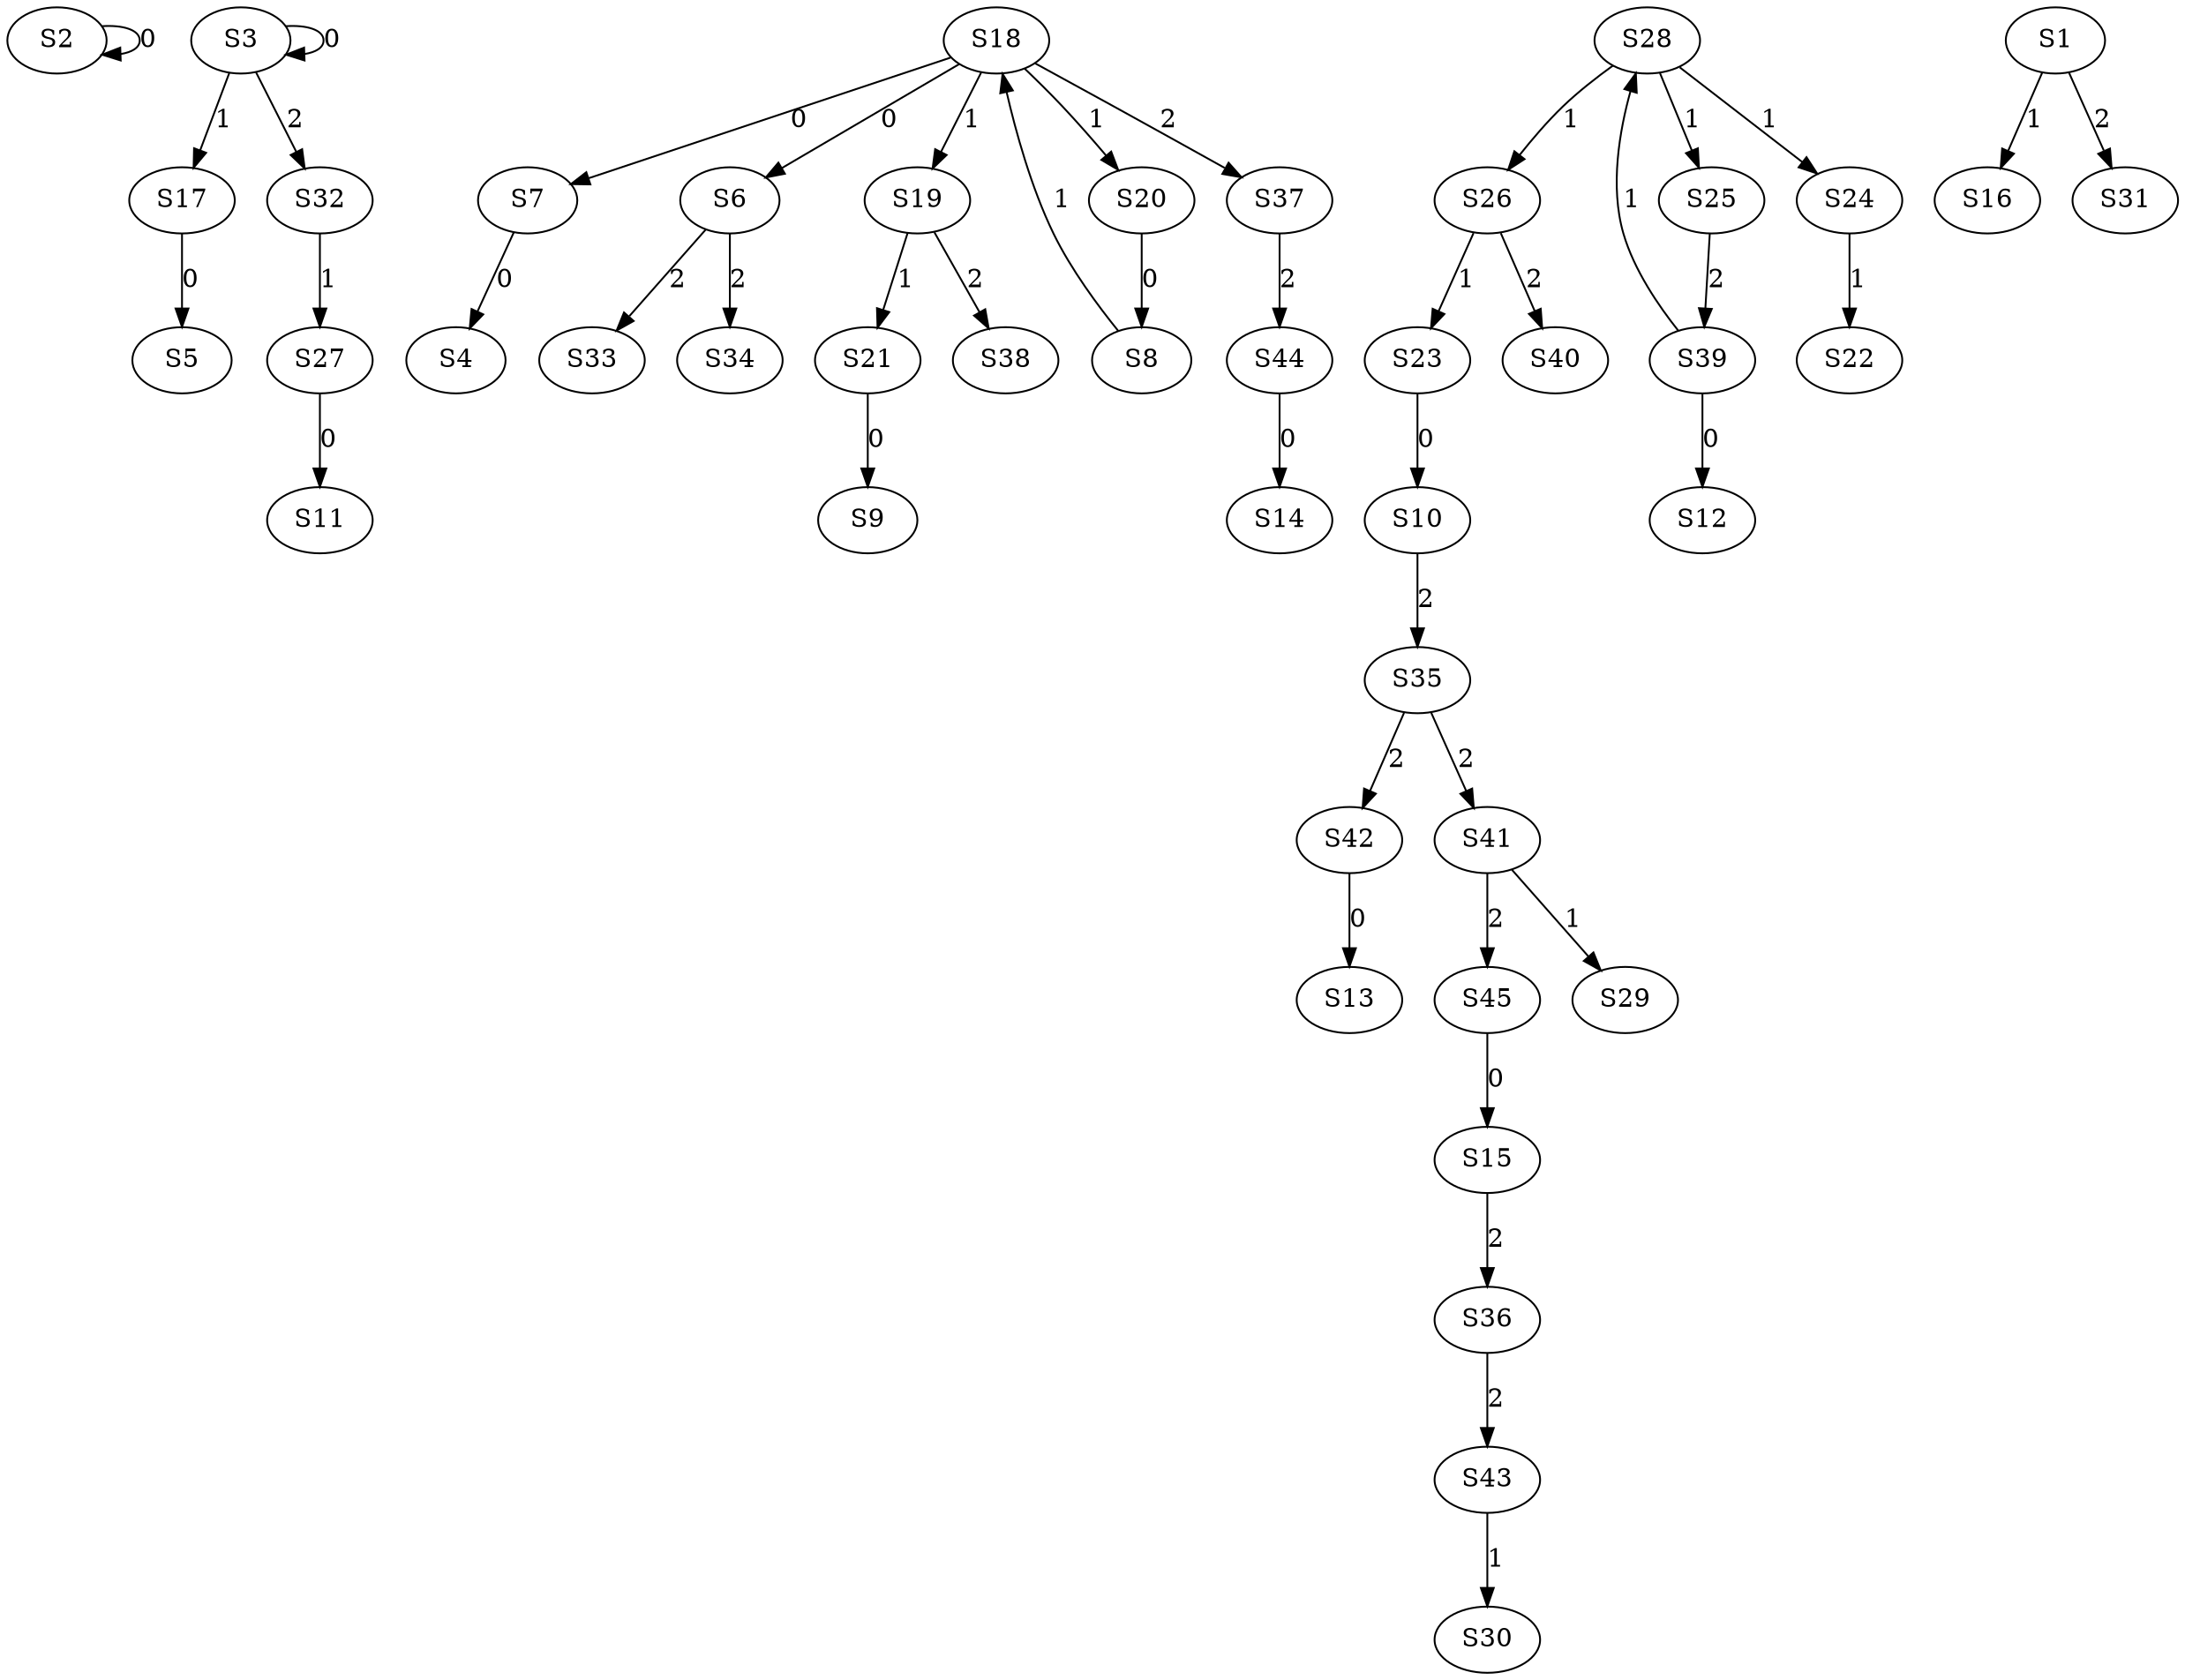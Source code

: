strict digraph {
	S2 -> S2 [ label = 0 ];
	S3 -> S3 [ label = 0 ];
	S7 -> S4 [ label = 0 ];
	S17 -> S5 [ label = 0 ];
	S18 -> S6 [ label = 0 ];
	S18 -> S7 [ label = 0 ];
	S20 -> S8 [ label = 0 ];
	S21 -> S9 [ label = 0 ];
	S23 -> S10 [ label = 0 ];
	S27 -> S11 [ label = 0 ];
	S39 -> S12 [ label = 0 ];
	S42 -> S13 [ label = 0 ];
	S44 -> S14 [ label = 0 ];
	S45 -> S15 [ label = 0 ];
	S1 -> S16 [ label = 1 ];
	S3 -> S17 [ label = 1 ];
	S8 -> S18 [ label = 1 ];
	S18 -> S19 [ label = 1 ];
	S18 -> S20 [ label = 1 ];
	S19 -> S21 [ label = 1 ];
	S24 -> S22 [ label = 1 ];
	S26 -> S23 [ label = 1 ];
	S28 -> S24 [ label = 1 ];
	S28 -> S25 [ label = 1 ];
	S28 -> S26 [ label = 1 ];
	S32 -> S27 [ label = 1 ];
	S39 -> S28 [ label = 1 ];
	S41 -> S29 [ label = 1 ];
	S43 -> S30 [ label = 1 ];
	S1 -> S31 [ label = 2 ];
	S3 -> S32 [ label = 2 ];
	S6 -> S33 [ label = 2 ];
	S6 -> S34 [ label = 2 ];
	S10 -> S35 [ label = 2 ];
	S15 -> S36 [ label = 2 ];
	S18 -> S37 [ label = 2 ];
	S19 -> S38 [ label = 2 ];
	S25 -> S39 [ label = 2 ];
	S26 -> S40 [ label = 2 ];
	S35 -> S41 [ label = 2 ];
	S35 -> S42 [ label = 2 ];
	S36 -> S43 [ label = 2 ];
	S37 -> S44 [ label = 2 ];
	S41 -> S45 [ label = 2 ];
}